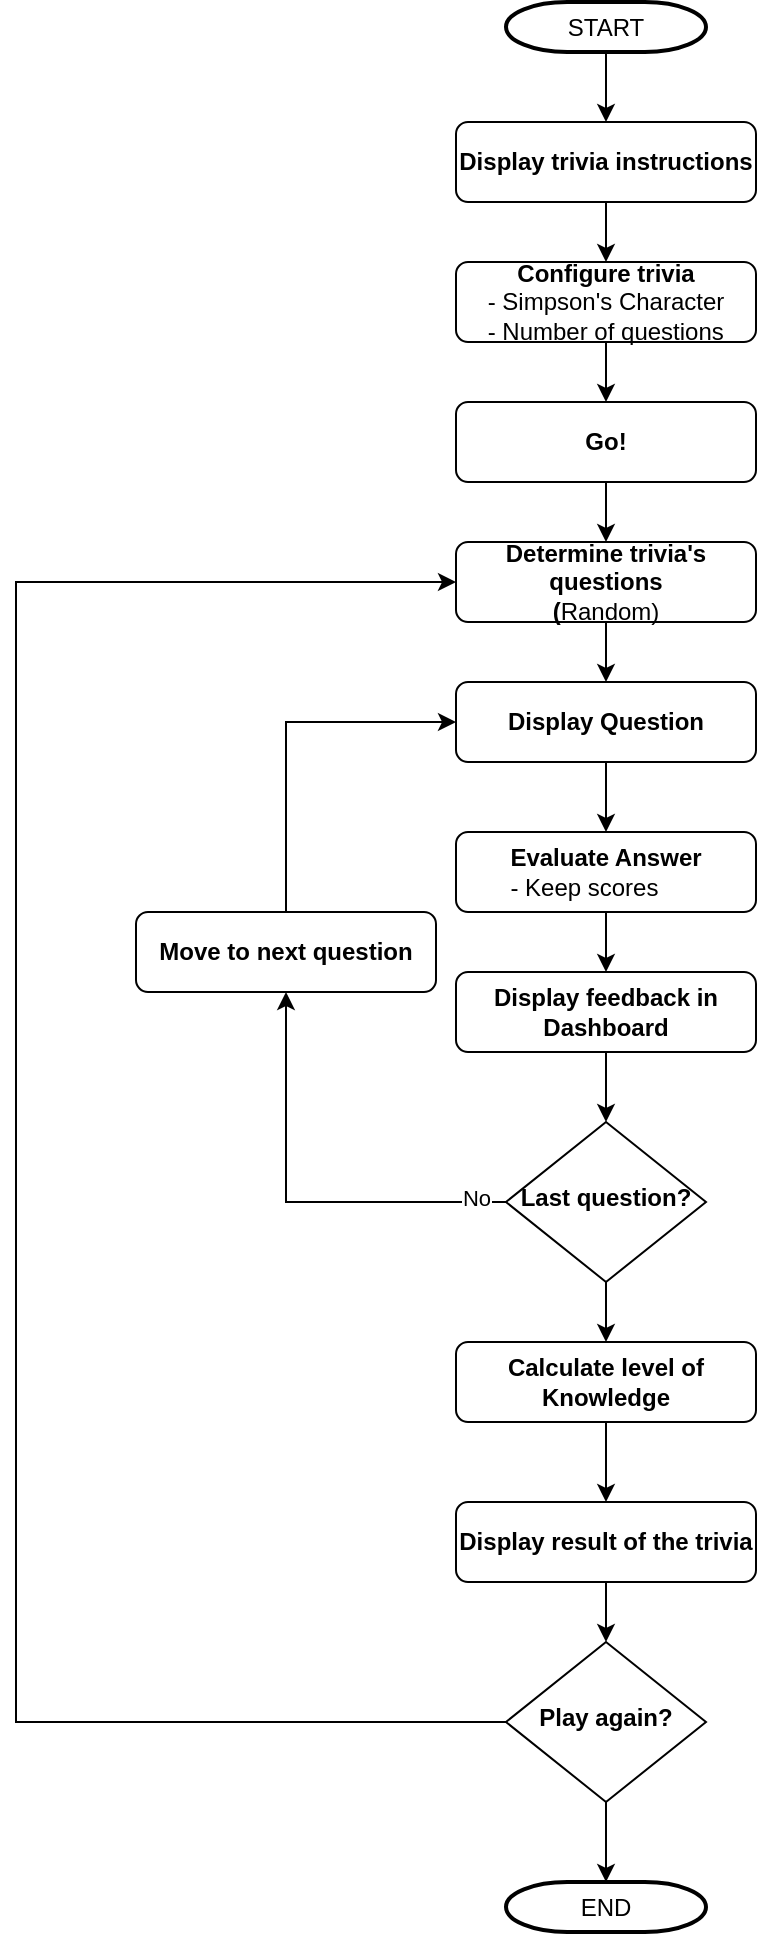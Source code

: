 <mxfile version="13.4.3" type="device"><diagram id="C5RBs43oDa-KdzZeNtuy" name="Page-1"><mxGraphModel dx="2684" dy="1154" grid="1" gridSize="10" guides="1" tooltips="1" connect="1" arrows="1" fold="1" page="1" pageScale="1" pageWidth="827" pageHeight="1169" math="0" shadow="0"><root><mxCell id="WIyWlLk6GJQsqaUBKTNV-0"/><mxCell id="WIyWlLk6GJQsqaUBKTNV-1" parent="WIyWlLk6GJQsqaUBKTNV-0"/><mxCell id="i8hlfuZNlMaVsCvlpILZ-18" style="edgeStyle=orthogonalEdgeStyle;rounded=0;orthogonalLoop=1;jettySize=auto;html=1;entryX=0.5;entryY=0;entryDx=0;entryDy=0;" edge="1" parent="WIyWlLk6GJQsqaUBKTNV-1" source="WIyWlLk6GJQsqaUBKTNV-3" target="i8hlfuZNlMaVsCvlpILZ-0"><mxGeometry relative="1" as="geometry"/></mxCell><mxCell id="WIyWlLk6GJQsqaUBKTNV-3" value="&lt;b&gt;Display trivia instructions&lt;/b&gt;" style="rounded=1;whiteSpace=wrap;html=1;fontSize=12;glass=0;strokeWidth=1;shadow=0;" parent="WIyWlLk6GJQsqaUBKTNV-1" vertex="1"><mxGeometry x="490" y="150" width="150" height="40" as="geometry"/></mxCell><mxCell id="i8hlfuZNlMaVsCvlpILZ-8" value="No" style="edgeStyle=orthogonalEdgeStyle;rounded=0;orthogonalLoop=1;jettySize=auto;html=1;exitX=0;exitY=0.5;exitDx=0;exitDy=0;entryX=0.5;entryY=1;entryDx=0;entryDy=0;" edge="1" parent="WIyWlLk6GJQsqaUBKTNV-1" source="WIyWlLk6GJQsqaUBKTNV-10" target="i8hlfuZNlMaVsCvlpILZ-6"><mxGeometry x="0.043" y="-95" relative="1" as="geometry"><mxPoint as="offset"/></mxGeometry></mxCell><mxCell id="i8hlfuZNlMaVsCvlpILZ-20" value="" style="edgeStyle=orthogonalEdgeStyle;rounded=0;orthogonalLoop=1;jettySize=auto;html=1;" edge="1" parent="WIyWlLk6GJQsqaUBKTNV-1" source="WIyWlLk6GJQsqaUBKTNV-10"><mxGeometry relative="1" as="geometry"><mxPoint x="565" y="760" as="targetPoint"/></mxGeometry></mxCell><mxCell id="WIyWlLk6GJQsqaUBKTNV-10" value="Last question?" style="rhombus;whiteSpace=wrap;html=1;shadow=0;fontFamily=Helvetica;fontSize=12;align=center;strokeWidth=1;spacing=6;spacingTop=-4;fontStyle=1" parent="WIyWlLk6GJQsqaUBKTNV-1" vertex="1"><mxGeometry x="515" y="650" width="100" height="80" as="geometry"/></mxCell><mxCell id="i8hlfuZNlMaVsCvlpILZ-10" style="edgeStyle=orthogonalEdgeStyle;rounded=0;orthogonalLoop=1;jettySize=auto;html=1;exitX=0.5;exitY=1;exitDx=0;exitDy=0;entryX=0.5;entryY=0;entryDx=0;entryDy=0;" edge="1" parent="WIyWlLk6GJQsqaUBKTNV-1" source="i8hlfuZNlMaVsCvlpILZ-0" target="i8hlfuZNlMaVsCvlpILZ-1"><mxGeometry relative="1" as="geometry"/></mxCell><mxCell id="i8hlfuZNlMaVsCvlpILZ-0" value="&lt;b&gt;Configure trivia&lt;/b&gt;&lt;br&gt;&lt;div style=&quot;text-align: left&quot;&gt;&lt;span&gt;- Simpson's Character&lt;/span&gt;&lt;/div&gt;&lt;div style=&quot;text-align: left&quot;&gt;&lt;span&gt;- Number of questions&lt;/span&gt;&lt;/div&gt;" style="rounded=1;whiteSpace=wrap;html=1;fontSize=12;glass=0;strokeWidth=1;shadow=0;" vertex="1" parent="WIyWlLk6GJQsqaUBKTNV-1"><mxGeometry x="490" y="220" width="150" height="40" as="geometry"/></mxCell><mxCell id="i8hlfuZNlMaVsCvlpILZ-11" style="edgeStyle=orthogonalEdgeStyle;rounded=0;orthogonalLoop=1;jettySize=auto;html=1;exitX=0.5;exitY=1;exitDx=0;exitDy=0;entryX=0.5;entryY=0;entryDx=0;entryDy=0;" edge="1" parent="WIyWlLk6GJQsqaUBKTNV-1" source="i8hlfuZNlMaVsCvlpILZ-1" target="i8hlfuZNlMaVsCvlpILZ-2"><mxGeometry relative="1" as="geometry"/></mxCell><mxCell id="i8hlfuZNlMaVsCvlpILZ-1" value="&lt;b&gt;Go!&lt;br&gt;&lt;/b&gt;" style="rounded=1;whiteSpace=wrap;html=1;fontSize=12;glass=0;strokeWidth=1;shadow=0;" vertex="1" parent="WIyWlLk6GJQsqaUBKTNV-1"><mxGeometry x="490" y="290" width="150" height="40" as="geometry"/></mxCell><mxCell id="i8hlfuZNlMaVsCvlpILZ-12" style="edgeStyle=orthogonalEdgeStyle;rounded=0;orthogonalLoop=1;jettySize=auto;html=1;exitX=0.5;exitY=1;exitDx=0;exitDy=0;entryX=0.5;entryY=0;entryDx=0;entryDy=0;" edge="1" parent="WIyWlLk6GJQsqaUBKTNV-1" source="i8hlfuZNlMaVsCvlpILZ-2" target="i8hlfuZNlMaVsCvlpILZ-3"><mxGeometry relative="1" as="geometry"/></mxCell><mxCell id="i8hlfuZNlMaVsCvlpILZ-2" value="&lt;b&gt;Determine trivia's questions&lt;br&gt;(&lt;/b&gt;Random)" style="rounded=1;whiteSpace=wrap;html=1;fontSize=12;glass=0;strokeWidth=1;shadow=0;" vertex="1" parent="WIyWlLk6GJQsqaUBKTNV-1"><mxGeometry x="490" y="360" width="150" height="40" as="geometry"/></mxCell><mxCell id="i8hlfuZNlMaVsCvlpILZ-13" style="edgeStyle=orthogonalEdgeStyle;rounded=0;orthogonalLoop=1;jettySize=auto;html=1;exitX=0.5;exitY=1;exitDx=0;exitDy=0;entryX=0.5;entryY=0;entryDx=0;entryDy=0;" edge="1" parent="WIyWlLk6GJQsqaUBKTNV-1" source="i8hlfuZNlMaVsCvlpILZ-3" target="i8hlfuZNlMaVsCvlpILZ-4"><mxGeometry relative="1" as="geometry"/></mxCell><mxCell id="i8hlfuZNlMaVsCvlpILZ-3" value="&lt;b&gt;Display Question&lt;/b&gt;" style="rounded=1;whiteSpace=wrap;html=1;fontSize=12;glass=0;strokeWidth=1;shadow=0;" vertex="1" parent="WIyWlLk6GJQsqaUBKTNV-1"><mxGeometry x="490" y="430" width="150" height="40" as="geometry"/></mxCell><mxCell id="i8hlfuZNlMaVsCvlpILZ-14" style="edgeStyle=orthogonalEdgeStyle;rounded=0;orthogonalLoop=1;jettySize=auto;html=1;exitX=0.5;exitY=1;exitDx=0;exitDy=0;entryX=0.5;entryY=0;entryDx=0;entryDy=0;" edge="1" parent="WIyWlLk6GJQsqaUBKTNV-1" target="i8hlfuZNlMaVsCvlpILZ-5"><mxGeometry relative="1" as="geometry"><mxPoint x="565" y="555" as="sourcePoint"/><Array as="points"><mxPoint x="565" y="540"/><mxPoint x="565" y="540"/></Array></mxGeometry></mxCell><mxCell id="i8hlfuZNlMaVsCvlpILZ-4" value="&lt;b&gt;Evaluate Answer&lt;/b&gt;&lt;br&gt;&lt;div style=&quot;text-align: left&quot;&gt;&lt;span&gt;- Keep scores&lt;/span&gt;&lt;/div&gt;" style="rounded=1;whiteSpace=wrap;html=1;fontSize=12;glass=0;strokeWidth=1;shadow=0;" vertex="1" parent="WIyWlLk6GJQsqaUBKTNV-1"><mxGeometry x="490" y="505" width="150" height="40" as="geometry"/></mxCell><mxCell id="i8hlfuZNlMaVsCvlpILZ-7" style="edgeStyle=orthogonalEdgeStyle;rounded=0;orthogonalLoop=1;jettySize=auto;html=1;exitX=0.5;exitY=1;exitDx=0;exitDy=0;entryX=0.5;entryY=0;entryDx=0;entryDy=0;" edge="1" parent="WIyWlLk6GJQsqaUBKTNV-1" source="i8hlfuZNlMaVsCvlpILZ-5" target="WIyWlLk6GJQsqaUBKTNV-10"><mxGeometry relative="1" as="geometry"/></mxCell><mxCell id="i8hlfuZNlMaVsCvlpILZ-5" value="&lt;b&gt;Display feedback in Dashboard&lt;/b&gt;" style="rounded=1;whiteSpace=wrap;html=1;fontSize=12;glass=0;strokeWidth=1;shadow=0;" vertex="1" parent="WIyWlLk6GJQsqaUBKTNV-1"><mxGeometry x="490" y="575" width="150" height="40" as="geometry"/></mxCell><mxCell id="i8hlfuZNlMaVsCvlpILZ-9" style="edgeStyle=orthogonalEdgeStyle;rounded=0;orthogonalLoop=1;jettySize=auto;html=1;exitX=0.5;exitY=0;exitDx=0;exitDy=0;entryX=0;entryY=0.5;entryDx=0;entryDy=0;" edge="1" parent="WIyWlLk6GJQsqaUBKTNV-1" source="i8hlfuZNlMaVsCvlpILZ-6" target="i8hlfuZNlMaVsCvlpILZ-3"><mxGeometry relative="1" as="geometry"/></mxCell><mxCell id="i8hlfuZNlMaVsCvlpILZ-6" value="&lt;b&gt;Move to next question&lt;/b&gt;" style="rounded=1;whiteSpace=wrap;html=1;fontSize=12;glass=0;strokeWidth=1;shadow=0;" vertex="1" parent="WIyWlLk6GJQsqaUBKTNV-1"><mxGeometry x="330" y="545" width="150" height="40" as="geometry"/></mxCell><mxCell id="i8hlfuZNlMaVsCvlpILZ-22" value="" style="edgeStyle=orthogonalEdgeStyle;rounded=0;orthogonalLoop=1;jettySize=auto;html=1;entryX=0.5;entryY=0;entryDx=0;entryDy=0;" edge="1" parent="WIyWlLk6GJQsqaUBKTNV-1" source="i8hlfuZNlMaVsCvlpILZ-15" target="i8hlfuZNlMaVsCvlpILZ-16"><mxGeometry relative="1" as="geometry"/></mxCell><mxCell id="i8hlfuZNlMaVsCvlpILZ-15" value="&lt;b&gt;Calculate level of Knowledge&lt;/b&gt;" style="rounded=1;whiteSpace=wrap;html=1;fontSize=12;glass=0;strokeWidth=1;shadow=0;" vertex="1" parent="WIyWlLk6GJQsqaUBKTNV-1"><mxGeometry x="490" y="760" width="150" height="40" as="geometry"/></mxCell><mxCell id="i8hlfuZNlMaVsCvlpILZ-23" value="" style="edgeStyle=orthogonalEdgeStyle;rounded=0;orthogonalLoop=1;jettySize=auto;html=1;" edge="1" parent="WIyWlLk6GJQsqaUBKTNV-1" source="i8hlfuZNlMaVsCvlpILZ-16" target="i8hlfuZNlMaVsCvlpILZ-17"><mxGeometry relative="1" as="geometry"/></mxCell><mxCell id="i8hlfuZNlMaVsCvlpILZ-16" value="&lt;b&gt;Display result of the trivia&lt;/b&gt;" style="rounded=1;whiteSpace=wrap;html=1;fontSize=12;glass=0;strokeWidth=1;shadow=0;" vertex="1" parent="WIyWlLk6GJQsqaUBKTNV-1"><mxGeometry x="490" y="840" width="150" height="40" as="geometry"/></mxCell><mxCell id="i8hlfuZNlMaVsCvlpILZ-24" style="edgeStyle=orthogonalEdgeStyle;rounded=0;orthogonalLoop=1;jettySize=auto;html=1;entryX=0;entryY=0.5;entryDx=0;entryDy=0;" edge="1" parent="WIyWlLk6GJQsqaUBKTNV-1" source="i8hlfuZNlMaVsCvlpILZ-17" target="i8hlfuZNlMaVsCvlpILZ-2"><mxGeometry relative="1" as="geometry"><Array as="points"><mxPoint x="270" y="950"/><mxPoint x="270" y="380"/></Array></mxGeometry></mxCell><mxCell id="i8hlfuZNlMaVsCvlpILZ-29" value="" style="edgeStyle=orthogonalEdgeStyle;rounded=0;orthogonalLoop=1;jettySize=auto;html=1;" edge="1" parent="WIyWlLk6GJQsqaUBKTNV-1" source="i8hlfuZNlMaVsCvlpILZ-17" target="i8hlfuZNlMaVsCvlpILZ-27"><mxGeometry relative="1" as="geometry"><mxPoint x="565" y="1070" as="targetPoint"/></mxGeometry></mxCell><mxCell id="i8hlfuZNlMaVsCvlpILZ-17" value="Play again?" style="rhombus;whiteSpace=wrap;html=1;shadow=0;fontFamily=Helvetica;fontSize=12;align=center;strokeWidth=1;spacing=6;spacingTop=-4;fontStyle=1" vertex="1" parent="WIyWlLk6GJQsqaUBKTNV-1"><mxGeometry x="515" y="910" width="100" height="80" as="geometry"/></mxCell><mxCell id="i8hlfuZNlMaVsCvlpILZ-31" value="" style="edgeStyle=orthogonalEdgeStyle;rounded=0;orthogonalLoop=1;jettySize=auto;html=1;" edge="1" parent="WIyWlLk6GJQsqaUBKTNV-1" source="i8hlfuZNlMaVsCvlpILZ-26"><mxGeometry relative="1" as="geometry"><mxPoint x="565" y="150" as="targetPoint"/><Array as="points"><mxPoint x="565" y="150"/><mxPoint x="565" y="150"/></Array></mxGeometry></mxCell><mxCell id="i8hlfuZNlMaVsCvlpILZ-26" value="START" style="strokeWidth=2;html=1;shape=mxgraph.flowchart.terminator;whiteSpace=wrap;" vertex="1" parent="WIyWlLk6GJQsqaUBKTNV-1"><mxGeometry x="515" y="90" width="100" height="25" as="geometry"/></mxCell><mxCell id="i8hlfuZNlMaVsCvlpILZ-27" value="END" style="strokeWidth=2;html=1;shape=mxgraph.flowchart.terminator;whiteSpace=wrap;" vertex="1" parent="WIyWlLk6GJQsqaUBKTNV-1"><mxGeometry x="515" y="1030" width="100" height="25" as="geometry"/></mxCell></root></mxGraphModel></diagram></mxfile>